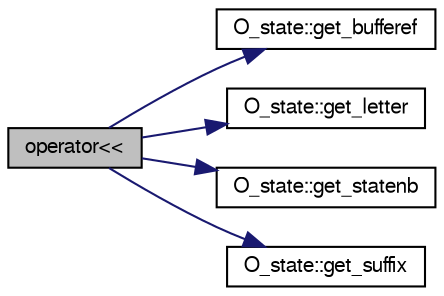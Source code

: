 digraph G
{
  bgcolor="transparent";
  edge [fontname="FreeSans",fontsize="10",labelfontname="FreeSans",labelfontsize="10"];
  node [fontname="FreeSans",fontsize="10",shape=record];
  rankdir=LR;
  Node1 [label="operator\<\<",height=0.2,width=0.4,color="black", fillcolor="grey75", style="filled" fontcolor="black"];
  Node1 -> Node2 [color="midnightblue",fontsize="10",style="solid",fontname="FreeSans"];
  Node2 [label="O_state::get_bufferef",height=0.2,width=0.4,color="black",URL="$class_o__state.html#a4692d63029e43b1beec3ef9c530503ef",tooltip="Return the time reference in the buffer the state is pointing to (in ms)."];
  Node1 -> Node3 [color="midnightblue",fontsize="10",style="solid",fontname="FreeSans"];
  Node3 [label="O_state::get_letter",height=0.2,width=0.4,color="black",URL="$class_o__state.html#ad3da5144b33c52114dc6b2a2dff52ba7",tooltip="Return the abstract letter in the alphabet."];
  Node1 -> Node4 [color="midnightblue",fontsize="10",style="solid",fontname="FreeSans"];
  Node4 [label="O_state::get_statenb",height=0.2,width=0.4,color="black",URL="$class_o__state.html#a046051313287022e6d9893beac4f3e4b",tooltip="Return the number of the state in FO."];
  Node1 -> Node5 [color="midnightblue",fontsize="10",style="solid",fontname="FreeSans"];
  Node5 [label="O_state::get_suffix",height=0.2,width=0.4,color="black",URL="$class_o__state.html#ae1f577ab7e81969b53d589e22d4e853c",tooltip="Return the suffix link and the associated lrs."];
}
